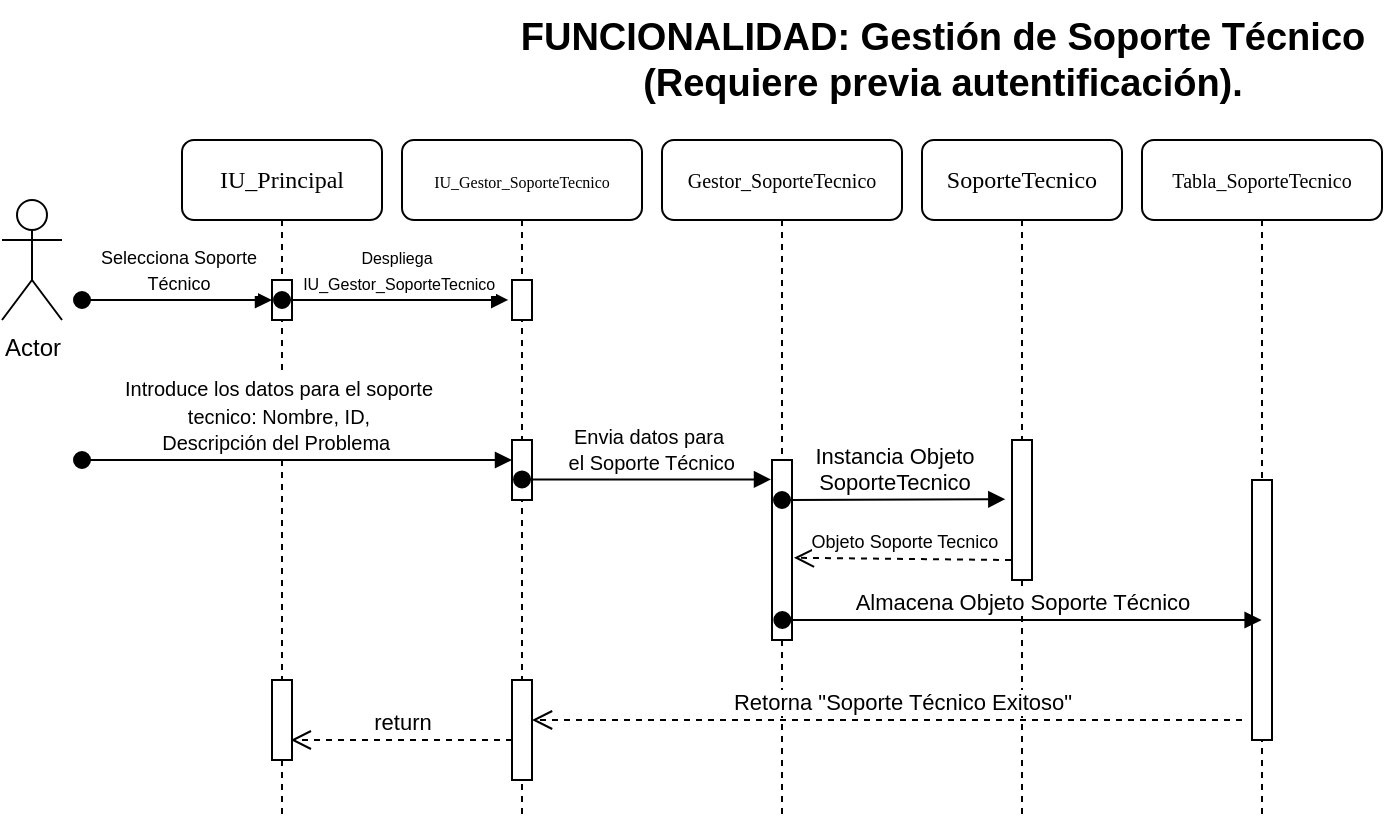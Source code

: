 <mxfile version="22.1.21" type="github">
  <diagram id="C5RBs43oDa-KdzZeNtuy" name="Page-1">
    <mxGraphModel dx="927" dy="600" grid="1" gridSize="10" guides="1" tooltips="1" connect="1" arrows="1" fold="1" page="1" pageScale="1" pageWidth="827" pageHeight="1169" math="0" shadow="0">
      <root>
        <mxCell id="WIyWlLk6GJQsqaUBKTNV-0" />
        <mxCell id="WIyWlLk6GJQsqaUBKTNV-1" parent="WIyWlLk6GJQsqaUBKTNV-0" />
        <mxCell id="sCPW3D4xUPKH-xF0vu3V-1" value="&lt;font style=&quot;font-size: 10px;&quot;&gt;Tabla_SoporteTecnico&lt;/font&gt;" style="shape=umlLifeline;perimeter=lifelinePerimeter;whiteSpace=wrap;html=1;container=1;collapsible=0;recursiveResize=0;outlineConnect=0;rounded=1;shadow=0;comic=0;labelBackgroundColor=none;strokeWidth=1;fontFamily=Verdana;fontSize=12;align=center;" vertex="1" parent="WIyWlLk6GJQsqaUBKTNV-1">
          <mxGeometry x="580" y="80" width="120" height="340" as="geometry" />
        </mxCell>
        <mxCell id="sCPW3D4xUPKH-xF0vu3V-3" value="" style="html=1;points=[];perimeter=orthogonalPerimeter;rounded=0;shadow=0;comic=0;labelBackgroundColor=none;strokeWidth=1;fontFamily=Verdana;fontSize=12;align=center;" vertex="1" parent="sCPW3D4xUPKH-xF0vu3V-1">
          <mxGeometry x="55" y="170" width="10" height="130" as="geometry" />
        </mxCell>
        <mxCell id="sCPW3D4xUPKH-xF0vu3V-5" value="IU_Principal" style="shape=umlLifeline;perimeter=lifelinePerimeter;whiteSpace=wrap;html=1;container=1;collapsible=0;recursiveResize=0;outlineConnect=0;rounded=1;shadow=0;comic=0;labelBackgroundColor=none;strokeWidth=1;fontFamily=Verdana;fontSize=12;align=center;" vertex="1" parent="WIyWlLk6GJQsqaUBKTNV-1">
          <mxGeometry x="100" y="80" width="100" height="340" as="geometry" />
        </mxCell>
        <mxCell id="sCPW3D4xUPKH-xF0vu3V-6" value="" style="html=1;points=[];perimeter=orthogonalPerimeter;rounded=0;shadow=0;comic=0;labelBackgroundColor=none;strokeWidth=1;fontFamily=Verdana;fontSize=12;align=center;" vertex="1" parent="sCPW3D4xUPKH-xF0vu3V-5">
          <mxGeometry x="45" y="70" width="10" height="20" as="geometry" />
        </mxCell>
        <mxCell id="sCPW3D4xUPKH-xF0vu3V-9" value="Actor" style="shape=umlActor;verticalLabelPosition=bottom;verticalAlign=top;html=1;outlineConnect=0;" vertex="1" parent="WIyWlLk6GJQsqaUBKTNV-1">
          <mxGeometry x="10" y="110" width="30" height="60" as="geometry" />
        </mxCell>
        <mxCell id="sCPW3D4xUPKH-xF0vu3V-10" value="&lt;font style=&quot;font-size: 8px;&quot;&gt;IU_Gestor_SoporteTecnico&lt;/font&gt;" style="shape=umlLifeline;perimeter=lifelinePerimeter;whiteSpace=wrap;html=1;container=1;collapsible=0;recursiveResize=0;outlineConnect=0;rounded=1;shadow=0;comic=0;labelBackgroundColor=none;strokeWidth=1;fontFamily=Verdana;fontSize=12;align=center;" vertex="1" parent="WIyWlLk6GJQsqaUBKTNV-1">
          <mxGeometry x="210" y="80" width="120" height="340" as="geometry" />
        </mxCell>
        <mxCell id="sCPW3D4xUPKH-xF0vu3V-11" value="" style="html=1;points=[];perimeter=orthogonalPerimeter;rounded=0;shadow=0;comic=0;labelBackgroundColor=none;strokeWidth=1;fontFamily=Verdana;fontSize=12;align=center;" vertex="1" parent="sCPW3D4xUPKH-xF0vu3V-10">
          <mxGeometry x="55" y="70" width="10" height="20" as="geometry" />
        </mxCell>
        <mxCell id="sCPW3D4xUPKH-xF0vu3V-8" value="" style="html=1;points=[];perimeter=orthogonalPerimeter;rounded=0;shadow=0;comic=0;labelBackgroundColor=none;strokeWidth=1;fontFamily=Verdana;fontSize=12;align=center;" vertex="1" parent="sCPW3D4xUPKH-xF0vu3V-10">
          <mxGeometry x="-65" y="270" width="10" height="40" as="geometry" />
        </mxCell>
        <mxCell id="sCPW3D4xUPKH-xF0vu3V-23" value="return" style="html=1;verticalAlign=bottom;endArrow=open;dashed=1;endSize=8;curved=0;rounded=0;" edge="1" parent="sCPW3D4xUPKH-xF0vu3V-10">
          <mxGeometry relative="1" as="geometry">
            <mxPoint x="55" y="300" as="sourcePoint" />
            <mxPoint x="-55.611" y="300" as="targetPoint" />
          </mxGeometry>
        </mxCell>
        <mxCell id="sCPW3D4xUPKH-xF0vu3V-59" value="" style="html=1;points=[];perimeter=orthogonalPerimeter;rounded=0;shadow=0;comic=0;labelBackgroundColor=none;strokeWidth=1;fontFamily=Verdana;fontSize=12;align=center;" vertex="1" parent="sCPW3D4xUPKH-xF0vu3V-10">
          <mxGeometry x="55" y="150" width="10" height="30" as="geometry" />
        </mxCell>
        <mxCell id="sCPW3D4xUPKH-xF0vu3V-57" value="&lt;font style=&quot;font-size: 10px;&quot;&gt;Envia datos para&lt;br&gt;&amp;nbsp;el Soporte Técnico&lt;/font&gt;" style="html=1;verticalAlign=bottom;startArrow=oval;startFill=1;endArrow=block;startSize=8;curved=0;rounded=0;" edge="1" parent="sCPW3D4xUPKH-xF0vu3V-10">
          <mxGeometry width="60" relative="1" as="geometry">
            <mxPoint x="60" y="169.74" as="sourcePoint" />
            <mxPoint x="184.5" y="169.74" as="targetPoint" />
            <Array as="points">
              <mxPoint x="120" y="169.74" />
            </Array>
          </mxGeometry>
        </mxCell>
        <mxCell id="sCPW3D4xUPKH-xF0vu3V-35" value="&lt;font style=&quot;font-size: 10px;&quot;&gt;Introduce los datos&amp;nbsp;para el soporte &lt;br&gt;tecnico: Nombre, ID, &lt;br&gt;Descripción del Problema&amp;nbsp;&lt;br&gt;&lt;/font&gt;" style="html=1;verticalAlign=bottom;startArrow=oval;startFill=1;endArrow=block;startSize=8;curved=0;rounded=0;" edge="1" parent="sCPW3D4xUPKH-xF0vu3V-10">
          <mxGeometry x="-0.095" width="60" relative="1" as="geometry">
            <mxPoint x="-160" y="160" as="sourcePoint" />
            <mxPoint x="55" y="160" as="targetPoint" />
            <Array as="points">
              <mxPoint x="-65" y="160" />
              <mxPoint x="25" y="160" />
              <mxPoint x="35" y="160" />
              <mxPoint x="55" y="160" />
            </Array>
            <mxPoint as="offset" />
          </mxGeometry>
        </mxCell>
        <mxCell id="sCPW3D4xUPKH-xF0vu3V-13" value="&lt;b&gt;&lt;font style=&quot;font-size: 19px;&quot;&gt;FUNCIONALIDAD: Gestión de Soporte Técnico &lt;br&gt;(Requiere previa autentificación).&lt;/font&gt;&lt;/b&gt;" style="text;html=1;align=center;verticalAlign=middle;resizable=0;points=[];autosize=1;strokeColor=none;fillColor=none;" vertex="1" parent="WIyWlLk6GJQsqaUBKTNV-1">
          <mxGeometry x="255" y="10" width="450" height="60" as="geometry" />
        </mxCell>
        <mxCell id="sCPW3D4xUPKH-xF0vu3V-15" value="&lt;font size=&quot;1&quot;&gt;Gestor_SoporteTecnico&lt;/font&gt;" style="shape=umlLifeline;perimeter=lifelinePerimeter;whiteSpace=wrap;html=1;container=1;collapsible=0;recursiveResize=0;outlineConnect=0;rounded=1;shadow=0;comic=0;labelBackgroundColor=none;strokeWidth=1;fontFamily=Verdana;fontSize=12;align=center;" vertex="1" parent="WIyWlLk6GJQsqaUBKTNV-1">
          <mxGeometry x="340" y="80" width="120" height="340" as="geometry" />
        </mxCell>
        <mxCell id="sCPW3D4xUPKH-xF0vu3V-16" value="" style="html=1;points=[];perimeter=orthogonalPerimeter;rounded=0;shadow=0;comic=0;labelBackgroundColor=none;strokeWidth=1;fontFamily=Verdana;fontSize=12;align=center;" vertex="1" parent="sCPW3D4xUPKH-xF0vu3V-15">
          <mxGeometry x="55" y="160" width="10" height="90" as="geometry" />
        </mxCell>
        <mxCell id="sCPW3D4xUPKH-xF0vu3V-54" value="&lt;font style=&quot;font-size: 9px;&quot;&gt;Objeto Soporte Tecnico&lt;/font&gt;" style="html=1;verticalAlign=bottom;endArrow=open;dashed=1;endSize=8;curved=0;rounded=0;entryX=1.099;entryY=0.543;entryDx=0;entryDy=0;entryPerimeter=0;" edge="1" parent="sCPW3D4xUPKH-xF0vu3V-15" target="sCPW3D4xUPKH-xF0vu3V-16">
          <mxGeometry x="-0.004" relative="1" as="geometry">
            <mxPoint x="174.5" y="210" as="sourcePoint" />
            <mxPoint x="70" y="210" as="targetPoint" />
            <mxPoint as="offset" />
          </mxGeometry>
        </mxCell>
        <mxCell id="sCPW3D4xUPKH-xF0vu3V-52" value="Instancia Objeto &lt;br&gt;SoporteTecnico" style="html=1;verticalAlign=bottom;startArrow=oval;startFill=1;endArrow=block;startSize=8;curved=0;rounded=0;entryX=-0.334;entryY=0.423;entryDx=0;entryDy=0;entryPerimeter=0;" edge="1" parent="sCPW3D4xUPKH-xF0vu3V-15" target="sCPW3D4xUPKH-xF0vu3V-18">
          <mxGeometry width="60" relative="1" as="geometry">
            <mxPoint x="60" y="180" as="sourcePoint" />
            <mxPoint x="183.02" y="180.0" as="targetPoint" />
          </mxGeometry>
        </mxCell>
        <mxCell id="sCPW3D4xUPKH-xF0vu3V-17" value="SoporteTecnico" style="shape=umlLifeline;perimeter=lifelinePerimeter;whiteSpace=wrap;html=1;container=1;collapsible=0;recursiveResize=0;outlineConnect=0;rounded=1;shadow=0;comic=0;labelBackgroundColor=none;strokeWidth=1;fontFamily=Verdana;fontSize=12;align=center;" vertex="1" parent="WIyWlLk6GJQsqaUBKTNV-1">
          <mxGeometry x="470" y="80" width="100" height="340" as="geometry" />
        </mxCell>
        <mxCell id="sCPW3D4xUPKH-xF0vu3V-18" value="" style="html=1;points=[];perimeter=orthogonalPerimeter;rounded=0;shadow=0;comic=0;labelBackgroundColor=none;strokeWidth=1;fontFamily=Verdana;fontSize=12;align=center;" vertex="1" parent="sCPW3D4xUPKH-xF0vu3V-17">
          <mxGeometry x="45" y="150" width="10" height="70" as="geometry" />
        </mxCell>
        <mxCell id="sCPW3D4xUPKH-xF0vu3V-62" value="" style="html=1;verticalAlign=bottom;endArrow=open;dashed=1;endSize=8;curved=0;rounded=0;" edge="1" parent="sCPW3D4xUPKH-xF0vu3V-17" target="sCPW3D4xUPKH-xF0vu3V-12">
          <mxGeometry x="-0.069" relative="1" as="geometry">
            <mxPoint x="160" y="290" as="sourcePoint" />
            <mxPoint x="270" y="360" as="targetPoint" />
            <mxPoint as="offset" />
          </mxGeometry>
        </mxCell>
        <mxCell id="sCPW3D4xUPKH-xF0vu3V-12" value="" style="html=1;points=[];perimeter=orthogonalPerimeter;rounded=0;shadow=0;comic=0;labelBackgroundColor=none;strokeWidth=1;fontFamily=Verdana;fontSize=12;align=center;" vertex="1" parent="sCPW3D4xUPKH-xF0vu3V-17">
          <mxGeometry x="-205" y="270" width="10" height="50" as="geometry" />
        </mxCell>
        <mxCell id="sCPW3D4xUPKH-xF0vu3V-63" value="Almacena Objeto Soporte Técnico" style="html=1;verticalAlign=bottom;startArrow=oval;startFill=1;endArrow=block;startSize=8;curved=0;rounded=0;" edge="1" parent="sCPW3D4xUPKH-xF0vu3V-17">
          <mxGeometry width="60" relative="1" as="geometry">
            <mxPoint x="-69.825" y="240" as="sourcePoint" />
            <mxPoint x="169.82" y="240" as="targetPoint" />
          </mxGeometry>
        </mxCell>
        <mxCell id="sCPW3D4xUPKH-xF0vu3V-56" value="&lt;font style=&quot;font-size: 9px;&quot;&gt;Selecciona Soporte &lt;br&gt;Técnico&lt;/font&gt;" style="html=1;verticalAlign=bottom;startArrow=oval;startFill=1;endArrow=block;startSize=8;curved=0;rounded=0;" edge="1" parent="WIyWlLk6GJQsqaUBKTNV-1">
          <mxGeometry width="60" relative="1" as="geometry">
            <mxPoint x="50" y="160" as="sourcePoint" />
            <mxPoint x="145" y="160" as="targetPoint" />
            <mxPoint as="offset" />
          </mxGeometry>
        </mxCell>
        <mxCell id="sCPW3D4xUPKH-xF0vu3V-14" value="&lt;font style=&quot;font-size: 8px;&quot;&gt;Despliega&lt;br&gt;&amp;nbsp;IU_Gestor_SoporteTecnico&lt;/font&gt;" style="html=1;verticalAlign=bottom;startArrow=oval;startFill=1;endArrow=block;startSize=8;curved=0;rounded=0;entryX=-0.188;entryY=0.498;entryDx=0;entryDy=0;entryPerimeter=0;" edge="1" parent="WIyWlLk6GJQsqaUBKTNV-1" target="sCPW3D4xUPKH-xF0vu3V-11">
          <mxGeometry x="0.017" width="60" relative="1" as="geometry">
            <mxPoint x="150" y="160" as="sourcePoint" />
            <mxPoint x="265" y="174.3" as="targetPoint" />
            <mxPoint as="offset" />
          </mxGeometry>
        </mxCell>
        <mxCell id="sCPW3D4xUPKH-xF0vu3V-2" value="Retorna &quot;Soporte Técnico Exitoso&quot;" style="html=1;verticalAlign=bottom;endArrow=open;dashed=1;endSize=8;curved=0;rounded=0;" edge="1" parent="WIyWlLk6GJQsqaUBKTNV-1" target="sCPW3D4xUPKH-xF0vu3V-10" source="sCPW3D4xUPKH-xF0vu3V-12">
          <mxGeometry x="NaN" y="190" relative="1" as="geometry">
            <mxPoint x="626.52" y="360" as="sourcePoint" />
            <mxPoint x="275.0" y="360.1" as="targetPoint" />
            <mxPoint x="190" y="-5" as="offset" />
          </mxGeometry>
        </mxCell>
      </root>
    </mxGraphModel>
  </diagram>
</mxfile>
